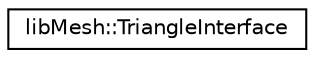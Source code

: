 digraph "Graphical Class Hierarchy"
{
  edge [fontname="Helvetica",fontsize="10",labelfontname="Helvetica",labelfontsize="10"];
  node [fontname="Helvetica",fontsize="10",shape=record];
  rankdir="LR";
  Node1 [label="libMesh::TriangleInterface",height=0.2,width=0.4,color="black", fillcolor="white", style="filled",URL="$classlibMesh_1_1TriangleInterface.html"];
}
